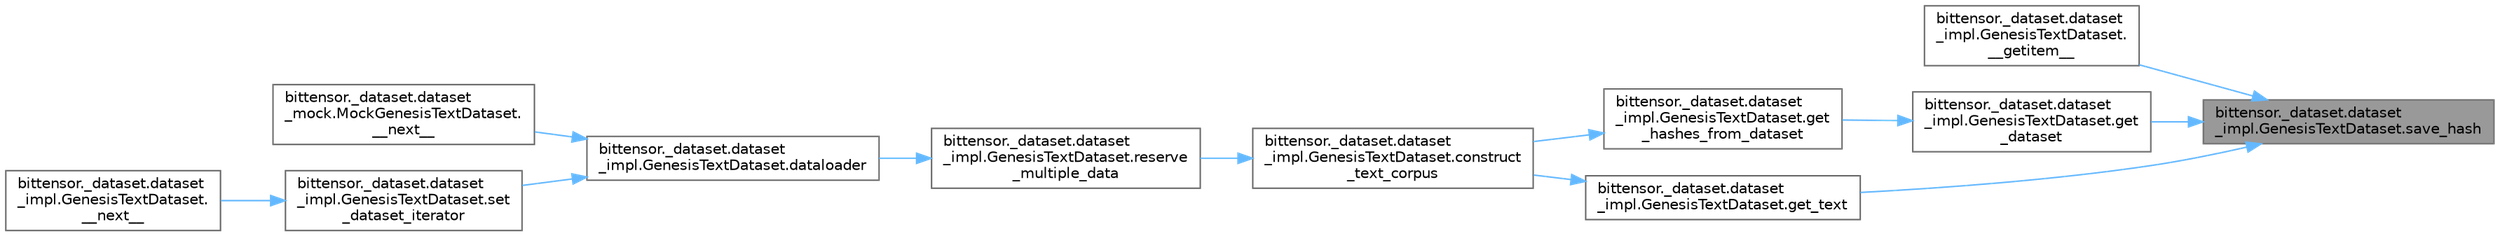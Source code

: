 digraph "bittensor._dataset.dataset_impl.GenesisTextDataset.save_hash"
{
 // LATEX_PDF_SIZE
  bgcolor="transparent";
  edge [fontname=Helvetica,fontsize=10,labelfontname=Helvetica,labelfontsize=10];
  node [fontname=Helvetica,fontsize=10,shape=box,height=0.2,width=0.4];
  rankdir="RL";
  Node1 [label="bittensor._dataset.dataset\l_impl.GenesisTextDataset.save_hash",height=0.2,width=0.4,color="gray40", fillcolor="grey60", style="filled", fontcolor="black",tooltip=" "];
  Node1 -> Node2 [dir="back",color="steelblue1",style="solid"];
  Node2 [label="bittensor._dataset.dataset\l_impl.GenesisTextDataset.\l__getitem__",height=0.2,width=0.4,color="grey40", fillcolor="white", style="filled",URL="$classbittensor_1_1__dataset_1_1dataset__impl_1_1_genesis_text_dataset.html#a559f292561fa11de57d4f5c8b0cc8d67",tooltip=" "];
  Node1 -> Node3 [dir="back",color="steelblue1",style="solid"];
  Node3 [label="bittensor._dataset.dataset\l_impl.GenesisTextDataset.get\l_dataset",height=0.2,width=0.4,color="grey40", fillcolor="white", style="filled",URL="$classbittensor_1_1__dataset_1_1dataset__impl_1_1_genesis_text_dataset.html#a7b0f280512b1c0c032c714bd796cdb52",tooltip=" "];
  Node3 -> Node4 [dir="back",color="steelblue1",style="solid"];
  Node4 [label="bittensor._dataset.dataset\l_impl.GenesisTextDataset.get\l_hashes_from_dataset",height=0.2,width=0.4,color="grey40", fillcolor="white", style="filled",URL="$classbittensor_1_1__dataset_1_1dataset__impl_1_1_genesis_text_dataset.html#a97d42a3d6765cbcd74e2602d6c061a61",tooltip=" "];
  Node4 -> Node5 [dir="back",color="steelblue1",style="solid"];
  Node5 [label="bittensor._dataset.dataset\l_impl.GenesisTextDataset.construct\l_text_corpus",height=0.2,width=0.4,color="grey40", fillcolor="white", style="filled",URL="$classbittensor_1_1__dataset_1_1dataset__impl_1_1_genesis_text_dataset.html#aae2d5b7ef612659ddabf117cf3c3d6ec",tooltip=" "];
  Node5 -> Node6 [dir="back",color="steelblue1",style="solid"];
  Node6 [label="bittensor._dataset.dataset\l_impl.GenesisTextDataset.reserve\l_multiple_data",height=0.2,width=0.4,color="grey40", fillcolor="white", style="filled",URL="$classbittensor_1_1__dataset_1_1dataset__impl_1_1_genesis_text_dataset.html#ad53bbb77e1b2fd0eaf6f0053050dbba5",tooltip=" "];
  Node6 -> Node7 [dir="back",color="steelblue1",style="solid"];
  Node7 [label="bittensor._dataset.dataset\l_impl.GenesisTextDataset.dataloader",height=0.2,width=0.4,color="grey40", fillcolor="white", style="filled",URL="$classbittensor_1_1__dataset_1_1dataset__impl_1_1_genesis_text_dataset.html#a1c63db6af8af3d632f30583123f6b48b",tooltip=" "];
  Node7 -> Node8 [dir="back",color="steelblue1",style="solid"];
  Node8 [label="bittensor._dataset.dataset\l_mock.MockGenesisTextDataset.\l__next__",height=0.2,width=0.4,color="grey40", fillcolor="white", style="filled",URL="$classbittensor_1_1__dataset_1_1dataset__mock_1_1_mock_genesis_text_dataset.html#ade55894c4d45f78dcf75c44448c85e50",tooltip=" "];
  Node7 -> Node9 [dir="back",color="steelblue1",style="solid"];
  Node9 [label="bittensor._dataset.dataset\l_impl.GenesisTextDataset.set\l_dataset_iterator",height=0.2,width=0.4,color="grey40", fillcolor="white", style="filled",URL="$classbittensor_1_1__dataset_1_1dataset__impl_1_1_genesis_text_dataset.html#ac57d432cdd0ca00255f87dacae40a2b1",tooltip=" "];
  Node9 -> Node10 [dir="back",color="steelblue1",style="solid"];
  Node10 [label="bittensor._dataset.dataset\l_impl.GenesisTextDataset.\l__next__",height=0.2,width=0.4,color="grey40", fillcolor="white", style="filled",URL="$classbittensor_1_1__dataset_1_1dataset__impl_1_1_genesis_text_dataset.html#a0b33886b2a6a7a8fa5738fc38f9ac91a",tooltip=" "];
  Node1 -> Node11 [dir="back",color="steelblue1",style="solid"];
  Node11 [label="bittensor._dataset.dataset\l_impl.GenesisTextDataset.get_text",height=0.2,width=0.4,color="grey40", fillcolor="white", style="filled",URL="$classbittensor_1_1__dataset_1_1dataset__impl_1_1_genesis_text_dataset.html#acfa141b065ef47c5257bb90b488f9cd2",tooltip=" "];
  Node11 -> Node5 [dir="back",color="steelblue1",style="solid"];
}
